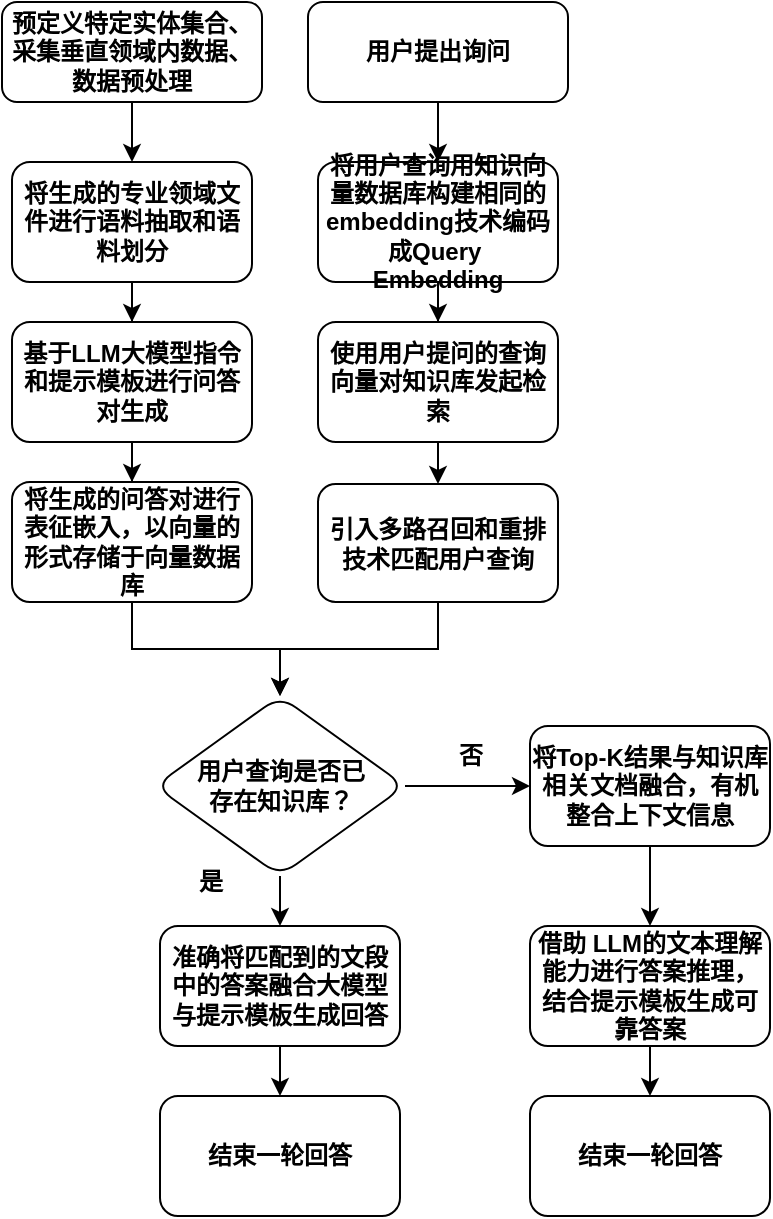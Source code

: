 <mxfile version="21.3.8" type="github" pages="4">
  <diagram id="C5RBs43oDa-KdzZeNtuy" name="Page-1">
    <mxGraphModel dx="795" dy="630" grid="1" gridSize="10" guides="1" tooltips="1" connect="1" arrows="0" fold="1" page="0" pageScale="1" pageWidth="827" pageHeight="1169" math="0" shadow="0">
      <root>
        <mxCell id="WIyWlLk6GJQsqaUBKTNV-0" />
        <mxCell id="WIyWlLk6GJQsqaUBKTNV-1" parent="WIyWlLk6GJQsqaUBKTNV-0" />
        <mxCell id="pO1PlLlpX6BgmMhYATf7-2" value="" style="edgeStyle=orthogonalEdgeStyle;rounded=0;orthogonalLoop=1;jettySize=auto;html=1;fontStyle=1;fontFamily=Helvetica;" edge="1" parent="WIyWlLk6GJQsqaUBKTNV-1" source="pO1PlLlpX6BgmMhYATf7-0" target="pO1PlLlpX6BgmMhYATf7-1">
          <mxGeometry relative="1" as="geometry" />
        </mxCell>
        <mxCell id="pO1PlLlpX6BgmMhYATf7-0" value="预定义特定实体集合、采集垂直领域内数据、数据预处理" style="rounded=1;whiteSpace=wrap;html=1;fontSize=12;glass=0;strokeWidth=1;shadow=0;fontStyle=1;fontFamily=Helvetica;" vertex="1" parent="WIyWlLk6GJQsqaUBKTNV-1">
          <mxGeometry x="596" y="63" width="130" height="50" as="geometry" />
        </mxCell>
        <mxCell id="pO1PlLlpX6BgmMhYATf7-4" value="" style="edgeStyle=orthogonalEdgeStyle;rounded=0;orthogonalLoop=1;jettySize=auto;html=1;fontStyle=1;fontFamily=Helvetica;" edge="1" parent="WIyWlLk6GJQsqaUBKTNV-1" source="pO1PlLlpX6BgmMhYATf7-1" target="pO1PlLlpX6BgmMhYATf7-3">
          <mxGeometry relative="1" as="geometry" />
        </mxCell>
        <mxCell id="pO1PlLlpX6BgmMhYATf7-1" value="将生成的专业领域文件进行语料抽取和语料划分" style="whiteSpace=wrap;html=1;rounded=1;glass=0;strokeWidth=1;shadow=0;fontStyle=1;fontFamily=Helvetica;" vertex="1" parent="WIyWlLk6GJQsqaUBKTNV-1">
          <mxGeometry x="601" y="143" width="120" height="60" as="geometry" />
        </mxCell>
        <mxCell id="pO1PlLlpX6BgmMhYATf7-6" value="" style="edgeStyle=orthogonalEdgeStyle;rounded=0;orthogonalLoop=1;jettySize=auto;html=1;fontStyle=1;fontFamily=Helvetica;" edge="1" parent="WIyWlLk6GJQsqaUBKTNV-1" source="pO1PlLlpX6BgmMhYATf7-3" target="pO1PlLlpX6BgmMhYATf7-5">
          <mxGeometry relative="1" as="geometry" />
        </mxCell>
        <mxCell id="pO1PlLlpX6BgmMhYATf7-3" value="&lt;p class=&quot;MsoNormal&quot;&gt;基于LLM大模型指令和提示模板进行问答对生成&lt;/p&gt;" style="rounded=1;whiteSpace=wrap;html=1;glass=0;strokeWidth=1;shadow=0;fontStyle=1;fontFamily=Helvetica;" vertex="1" parent="WIyWlLk6GJQsqaUBKTNV-1">
          <mxGeometry x="601" y="223" width="120" height="60" as="geometry" />
        </mxCell>
        <mxCell id="pO1PlLlpX6BgmMhYATf7-33" style="edgeStyle=orthogonalEdgeStyle;rounded=0;orthogonalLoop=1;jettySize=auto;html=1;exitX=0.5;exitY=1;exitDx=0;exitDy=0;entryX=0.5;entryY=0;entryDx=0;entryDy=0;" edge="1" parent="WIyWlLk6GJQsqaUBKTNV-1" source="pO1PlLlpX6BgmMhYATf7-5" target="pO1PlLlpX6BgmMhYATf7-23">
          <mxGeometry relative="1" as="geometry" />
        </mxCell>
        <mxCell id="pO1PlLlpX6BgmMhYATf7-5" value="将生成的问答对进行表征嵌入，以向量的形式存储于向量数据库" style="rounded=1;whiteSpace=wrap;html=1;glass=0;strokeWidth=1;shadow=0;fontStyle=1;fontFamily=Helvetica;" vertex="1" parent="WIyWlLk6GJQsqaUBKTNV-1">
          <mxGeometry x="601" y="303" width="120" height="60" as="geometry" />
        </mxCell>
        <mxCell id="pO1PlLlpX6BgmMhYATf7-7" value="" style="edgeStyle=orthogonalEdgeStyle;rounded=0;orthogonalLoop=1;jettySize=auto;html=1;fontStyle=1;fontFamily=Helvetica;" edge="1" parent="WIyWlLk6GJQsqaUBKTNV-1" source="pO1PlLlpX6BgmMhYATf7-8" target="pO1PlLlpX6BgmMhYATf7-10">
          <mxGeometry relative="1" as="geometry" />
        </mxCell>
        <mxCell id="pO1PlLlpX6BgmMhYATf7-8" value="用户提出询问" style="rounded=1;whiteSpace=wrap;html=1;fontSize=12;glass=0;strokeWidth=1;shadow=0;fontStyle=1;fontFamily=Helvetica;" vertex="1" parent="WIyWlLk6GJQsqaUBKTNV-1">
          <mxGeometry x="749" y="63" width="130" height="50" as="geometry" />
        </mxCell>
        <mxCell id="pO1PlLlpX6BgmMhYATf7-9" value="" style="edgeStyle=orthogonalEdgeStyle;rounded=0;orthogonalLoop=1;jettySize=auto;html=1;fontStyle=1;fontFamily=Helvetica;" edge="1" parent="WIyWlLk6GJQsqaUBKTNV-1" source="pO1PlLlpX6BgmMhYATf7-10" target="pO1PlLlpX6BgmMhYATf7-12">
          <mxGeometry relative="1" as="geometry" />
        </mxCell>
        <mxCell id="pO1PlLlpX6BgmMhYATf7-10" value="&lt;p class=&quot;MsoNormal&quot;&gt;将用户查询用知识向量数据库构建相同的embedding技术编码成Query&amp;nbsp; Embedding&lt;/p&gt;" style="whiteSpace=wrap;html=1;rounded=1;glass=0;strokeWidth=1;shadow=0;fontStyle=1;fontFamily=Helvetica;" vertex="1" parent="WIyWlLk6GJQsqaUBKTNV-1">
          <mxGeometry x="754" y="143" width="120" height="60" as="geometry" />
        </mxCell>
        <mxCell id="pO1PlLlpX6BgmMhYATf7-11" value="" style="edgeStyle=orthogonalEdgeStyle;rounded=0;orthogonalLoop=1;jettySize=auto;html=1;fontStyle=1;fontFamily=Helvetica;" edge="1" parent="WIyWlLk6GJQsqaUBKTNV-1" source="pO1PlLlpX6BgmMhYATf7-12" target="pO1PlLlpX6BgmMhYATf7-13">
          <mxGeometry relative="1" as="geometry" />
        </mxCell>
        <mxCell id="pO1PlLlpX6BgmMhYATf7-12" value="&lt;p class=&quot;MsoNormal&quot;&gt;使用用户提问的查询向量对知识库发起检索&lt;/p&gt;" style="rounded=1;whiteSpace=wrap;html=1;glass=0;strokeWidth=1;shadow=0;fontStyle=1;fontFamily=Helvetica;" vertex="1" parent="WIyWlLk6GJQsqaUBKTNV-1">
          <mxGeometry x="754" y="223" width="120" height="60" as="geometry" />
        </mxCell>
        <mxCell id="pO1PlLlpX6BgmMhYATf7-36" value="" style="edgeStyle=orthogonalEdgeStyle;rounded=0;orthogonalLoop=1;jettySize=auto;html=1;exitX=0.5;exitY=1;exitDx=0;exitDy=0;entryX=0.5;entryY=0;entryDx=0;entryDy=0;spacingBottom=5;" edge="1" parent="WIyWlLk6GJQsqaUBKTNV-1" source="pO1PlLlpX6BgmMhYATf7-13" target="pO1PlLlpX6BgmMhYATf7-23">
          <mxGeometry relative="1" as="geometry" />
        </mxCell>
        <mxCell id="pO1PlLlpX6BgmMhYATf7-13" value="引入多路召回和重排技术匹配用户查询" style="rounded=1;whiteSpace=wrap;html=1;glass=0;strokeWidth=1;shadow=0;fontStyle=1;fontFamily=Helvetica;" vertex="1" parent="WIyWlLk6GJQsqaUBKTNV-1">
          <mxGeometry x="754" y="304" width="120" height="59" as="geometry" />
        </mxCell>
        <mxCell id="pO1PlLlpX6BgmMhYATf7-18" value="" style="edgeStyle=orthogonalEdgeStyle;rounded=0;orthogonalLoop=1;jettySize=auto;html=1;fontStyle=1;fontFamily=Helvetica;" edge="1" parent="WIyWlLk6GJQsqaUBKTNV-1" source="pO1PlLlpX6BgmMhYATf7-15" target="pO1PlLlpX6BgmMhYATf7-17">
          <mxGeometry relative="1" as="geometry" />
        </mxCell>
        <mxCell id="pO1PlLlpX6BgmMhYATf7-15" value="将Top-K结果与知识库相关文档融合，有机整合上下文信息" style="rounded=1;whiteSpace=wrap;html=1;glass=0;strokeWidth=1;shadow=0;fontStyle=1;fontFamily=Helvetica;" vertex="1" parent="WIyWlLk6GJQsqaUBKTNV-1">
          <mxGeometry x="860" y="425" width="120" height="60" as="geometry" />
        </mxCell>
        <mxCell id="pO1PlLlpX6BgmMhYATf7-20" value="" style="edgeStyle=orthogonalEdgeStyle;rounded=0;orthogonalLoop=1;jettySize=auto;html=1;fontStyle=1;fontFamily=Helvetica;" edge="1" parent="WIyWlLk6GJQsqaUBKTNV-1" source="pO1PlLlpX6BgmMhYATf7-17" target="pO1PlLlpX6BgmMhYATf7-19">
          <mxGeometry relative="1" as="geometry" />
        </mxCell>
        <mxCell id="pO1PlLlpX6BgmMhYATf7-17" value="借助&amp;nbsp;LLM的文本理解能力进行答案推理，结合提示模板生成可靠答案" style="rounded=1;whiteSpace=wrap;html=1;glass=0;strokeWidth=1;shadow=0;fontStyle=1;fontFamily=Helvetica;" vertex="1" parent="WIyWlLk6GJQsqaUBKTNV-1">
          <mxGeometry x="860" y="525" width="120" height="60" as="geometry" />
        </mxCell>
        <mxCell id="pO1PlLlpX6BgmMhYATf7-19" value="结束一轮回答" style="rounded=1;whiteSpace=wrap;html=1;glass=0;strokeWidth=1;shadow=0;fontStyle=1;fontFamily=Helvetica;" vertex="1" parent="WIyWlLk6GJQsqaUBKTNV-1">
          <mxGeometry x="860" y="610" width="120" height="60" as="geometry" />
        </mxCell>
        <mxCell id="pO1PlLlpX6BgmMhYATf7-26" value="" style="edgeStyle=orthogonalEdgeStyle;rounded=0;orthogonalLoop=1;jettySize=auto;html=1;fontStyle=1;fontFamily=Helvetica;" edge="1" parent="WIyWlLk6GJQsqaUBKTNV-1" source="pO1PlLlpX6BgmMhYATf7-23" target="pO1PlLlpX6BgmMhYATf7-25">
          <mxGeometry relative="1" as="geometry" />
        </mxCell>
        <mxCell id="pO1PlLlpX6BgmMhYATf7-28" value="" style="edgeStyle=orthogonalEdgeStyle;rounded=0;orthogonalLoop=1;jettySize=auto;html=1;fontStyle=1;fontFamily=Helvetica;" edge="1" parent="WIyWlLk6GJQsqaUBKTNV-1" source="pO1PlLlpX6BgmMhYATf7-23">
          <mxGeometry relative="1" as="geometry">
            <mxPoint x="860" y="455" as="targetPoint" />
          </mxGeometry>
        </mxCell>
        <mxCell id="pO1PlLlpX6BgmMhYATf7-23" value="用户查询是否已&lt;br&gt;存在知识库？" style="rhombus;whiteSpace=wrap;html=1;rounded=1;glass=0;strokeWidth=1;shadow=0;fontStyle=1;fontFamily=Helvetica;" vertex="1" parent="WIyWlLk6GJQsqaUBKTNV-1">
          <mxGeometry x="672.5" y="410" width="125" height="90" as="geometry" />
        </mxCell>
        <mxCell id="pO1PlLlpX6BgmMhYATf7-31" value="" style="edgeStyle=orthogonalEdgeStyle;rounded=0;orthogonalLoop=1;jettySize=auto;html=1;fontStyle=1;fontFamily=Helvetica;" edge="1" parent="WIyWlLk6GJQsqaUBKTNV-1" source="pO1PlLlpX6BgmMhYATf7-25" target="pO1PlLlpX6BgmMhYATf7-30">
          <mxGeometry relative="1" as="geometry" />
        </mxCell>
        <mxCell id="pO1PlLlpX6BgmMhYATf7-25" value="准确将匹配到的文段中的答案融合大模型与提示模板生成回答" style="rounded=1;whiteSpace=wrap;html=1;glass=0;strokeWidth=1;shadow=0;fontStyle=1;fontFamily=Helvetica;" vertex="1" parent="WIyWlLk6GJQsqaUBKTNV-1">
          <mxGeometry x="675" y="525" width="120" height="60" as="geometry" />
        </mxCell>
        <mxCell id="pO1PlLlpX6BgmMhYATf7-29" value="是" style="text;html=1;align=center;verticalAlign=middle;resizable=0;points=[];autosize=1;strokeColor=none;fillColor=none;fontStyle=1;fontFamily=Helvetica;" vertex="1" parent="WIyWlLk6GJQsqaUBKTNV-1">
          <mxGeometry x="685" y="490" width="30" height="26" as="geometry" />
        </mxCell>
        <mxCell id="pO1PlLlpX6BgmMhYATf7-30" value="结束一轮回答" style="rounded=1;whiteSpace=wrap;html=1;glass=0;strokeWidth=1;shadow=0;fontStyle=1;fontFamily=Helvetica;" vertex="1" parent="WIyWlLk6GJQsqaUBKTNV-1">
          <mxGeometry x="675" y="610" width="120" height="60" as="geometry" />
        </mxCell>
        <mxCell id="pO1PlLlpX6BgmMhYATf7-32" value="否" style="text;html=1;align=center;verticalAlign=middle;resizable=0;points=[];autosize=1;strokeColor=none;fillColor=none;fontStyle=1;fontFamily=Helvetica;" vertex="1" parent="WIyWlLk6GJQsqaUBKTNV-1">
          <mxGeometry x="815" y="427" width="30" height="26" as="geometry" />
        </mxCell>
      </root>
    </mxGraphModel>
  </diagram>
  <diagram id="XXCvhHnXPWYsY6MiBfB2" name="划分语料">
    <mxGraphModel dx="-129" dy="436" grid="0" gridSize="10" guides="1" tooltips="1" connect="1" arrows="1" fold="1" page="0" pageScale="1" pageWidth="827" pageHeight="1169" math="0" shadow="0">
      <root>
        <mxCell id="0" />
        <mxCell id="1" parent="0" />
        <mxCell id="E5J971-Q27gMZlBGy_2f-1" style="edgeStyle=orthogonalEdgeStyle;rounded=0;orthogonalLoop=1;jettySize=auto;html=1;exitX=1;exitY=0.5;exitDx=0;exitDy=0;entryX=0;entryY=0.5;entryDx=0;entryDy=0;fontStyle=1;fontFamily=Times New Roman;fontSize=10;verticalAlign=middle;horizontal=1;" edge="1" parent="1" source="E5J971-Q27gMZlBGy_2f-2" target="E5J971-Q27gMZlBGy_2f-4">
          <mxGeometry relative="1" as="geometry">
            <mxPoint x="778.667" y="50.167" as="targetPoint" />
          </mxGeometry>
        </mxCell>
        <mxCell id="E5J971-Q27gMZlBGy_2f-2" value="&lt;p style=&quot;line-height: 150%;&quot;&gt;PDF、Word、Markdown和图片等多种相关语料篇章&lt;/p&gt;" style="ellipse;whiteSpace=wrap;html=1;fontStyle=1;fontFamily=Times New Roman;fontSize=10;verticalAlign=middle;horizontal=1;" vertex="1" parent="1">
          <mxGeometry x="612" y="8.5" width="125" height="83" as="geometry" />
        </mxCell>
        <mxCell id="E5J971-Q27gMZlBGy_2f-3" style="edgeStyle=orthogonalEdgeStyle;rounded=0;orthogonalLoop=1;jettySize=auto;html=1;exitX=1;exitY=0.5;exitDx=0;exitDy=0;fontStyle=1;fontFamily=Times New Roman;fontSize=10;verticalAlign=middle;horizontal=1;" edge="1" parent="1" source="E5J971-Q27gMZlBGy_2f-4">
          <mxGeometry relative="1" as="geometry">
            <mxPoint x="995.333" y="50.167" as="targetPoint" />
          </mxGeometry>
        </mxCell>
        <mxCell id="E5J971-Q27gMZlBGy_2f-4" value="&lt;p style=&quot;line-height: 150%;&quot;&gt;使用中文文本分割模型zh_core_web_sm&amp;nbsp;&lt;/p&gt;" style="rounded=1;whiteSpace=wrap;html=1;fontStyle=1;fontFamily=Times New Roman;fontSize=10;verticalAlign=middle;horizontal=1;" vertex="1" parent="1">
          <mxGeometry x="805" y="20" width="120" height="60" as="geometry" />
        </mxCell>
        <mxCell id="E5J971-Q27gMZlBGy_2f-5" value="数据输入" style="text;html=1;align=center;verticalAlign=middle;resizable=0;points=[];autosize=1;strokeColor=none;fillColor=none;fontStyle=1;fontFamily=Times New Roman;fontSize=10;horizontal=1;" vertex="1" parent="1">
          <mxGeometry x="744" y="25" width="58" height="24" as="geometry" />
        </mxCell>
        <mxCell id="E5J971-Q27gMZlBGy_2f-6" style="edgeStyle=orthogonalEdgeStyle;rounded=0;orthogonalLoop=1;jettySize=auto;html=1;exitX=0.5;exitY=1;exitDx=0;exitDy=0;entryX=0.5;entryY=0;entryDx=0;entryDy=0;fontStyle=1;fontFamily=Times New Roman;fontSize=10;verticalAlign=middle;horizontal=1;" edge="1" parent="1" source="E5J971-Q27gMZlBGy_2f-7" target="E5J971-Q27gMZlBGy_2f-10">
          <mxGeometry relative="1" as="geometry" />
        </mxCell>
        <mxCell id="E5J971-Q27gMZlBGy_2f-7" value="&lt;p style=&quot;line-height: 150%;&quot;&gt;句子级文本&lt;br style=&quot;font-size: 10px;&quot;&gt;1.————&lt;br style=&quot;font-size: 10px;&quot;&gt;2.————&lt;br style=&quot;font-size: 10px;&quot;&gt;......&lt;/p&gt;" style="ellipse;whiteSpace=wrap;html=1;fontStyle=1;fontFamily=Times New Roman;fontSize=10;verticalAlign=middle;horizontal=1;" vertex="1" parent="1">
          <mxGeometry x="994" y="10" width="120" height="80" as="geometry" />
        </mxCell>
        <mxCell id="E5J971-Q27gMZlBGy_2f-8" value="模型输出" style="text;html=1;align=center;verticalAlign=middle;resizable=0;points=[];autosize=1;strokeColor=none;fillColor=none;fontStyle=1;fontFamily=Times New Roman;fontSize=10;horizontal=1;" vertex="1" parent="1">
          <mxGeometry x="929" y="25" width="58" height="24" as="geometry" />
        </mxCell>
        <mxCell id="E5J971-Q27gMZlBGy_2f-9" style="edgeStyle=orthogonalEdgeStyle;rounded=0;orthogonalLoop=1;jettySize=auto;html=1;exitX=0;exitY=0.5;exitDx=0;exitDy=0;fontStyle=1;fontFamily=Times New Roman;fontSize=10;verticalAlign=middle;horizontal=1;" edge="1" parent="1" source="E5J971-Q27gMZlBGy_2f-10" target="E5J971-Q27gMZlBGy_2f-13">
          <mxGeometry relative="1" as="geometry" />
        </mxCell>
        <mxCell id="E5J971-Q27gMZlBGy_2f-10" value="&lt;div style=&quot;font-size: 10px; line-height: 150%;&quot;&gt;划分后文段 i&lt;/div&gt;&lt;div style=&quot;font-size: 10px; line-height: 150%;&quot;&gt;&lt;span style=&quot;font-weight: normal; font-size: 10px;&quot;&gt;(文段长度N &amp;lt;= L)&lt;/span&gt;&lt;/div&gt;&lt;div style=&quot;font-size: 10px; line-height: 150%;&quot;&gt;&lt;span style=&quot;font-weight: normal; font-size: 10px;&quot;&gt;1.——2.——...&lt;br style=&quot;font-size: 10px;&quot;&gt;m.——。&lt;/span&gt;&lt;/div&gt;" style="ellipse;whiteSpace=wrap;html=1;fontStyle=1;fontFamily=Times New Roman;fontSize=10;verticalAlign=middle;horizontal=1;" vertex="1" parent="1">
          <mxGeometry x="994" y="144" width="120" height="80" as="geometry" />
        </mxCell>
        <mxCell id="E5J971-Q27gMZlBGy_2f-11" value="设置最大文段长度为L(变量)，&lt;br style=&quot;font-size: 10px;&quot;&gt;按序抽取m个句子组成文段" style="text;html=1;align=left;verticalAlign=middle;resizable=0;points=[];autosize=1;strokeColor=none;fillColor=none;fontStyle=1;fontFamily=Times New Roman;fontSize=10;horizontal=1;" vertex="1" parent="1">
          <mxGeometry x="918" y="98" width="151" height="36" as="geometry" />
        </mxCell>
        <mxCell id="E5J971-Q27gMZlBGy_2f-12" style="edgeStyle=orthogonalEdgeStyle;rounded=0;orthogonalLoop=1;jettySize=auto;html=1;exitX=0;exitY=0.5;exitDx=0;exitDy=0;fontStyle=1;fontFamily=Times New Roman;fontSize=10;verticalAlign=middle;horizontal=1;" edge="1" parent="1" source="E5J971-Q27gMZlBGy_2f-13" target="E5J971-Q27gMZlBGy_2f-14">
          <mxGeometry relative="1" as="geometry" />
        </mxCell>
        <mxCell id="E5J971-Q27gMZlBGy_2f-13" value="上下文拓展" style="rounded=1;whiteSpace=wrap;html=1;fontStyle=1;fontFamily=Times New Roman;fontSize=10;verticalAlign=middle;horizontal=1;" vertex="1" parent="1">
          <mxGeometry x="806" y="154" width="120" height="60" as="geometry" />
        </mxCell>
        <mxCell id="E5J971-Q27gMZlBGy_2f-14" value="&lt;p style=&quot;line-height: 95%;&quot;&gt;最终文段 i&lt;br style=&quot;font-size: 10px;&quot;&gt;&lt;/p&gt;&lt;div style=&quot;font-size: 10px; line-height: 95%;&quot;&gt;&lt;span style=&quot;font-weight: normal; font-size: 10px;&quot;&gt;[i-1段末尾内容&lt;/span&gt;&lt;/div&gt;&lt;div style=&quot;font-size: 10px; line-height: 95%;&quot;&gt;&lt;span style=&quot;font-weight: normal; font-size: 10px;&quot;&gt;+&lt;/span&gt;&lt;/div&gt;&lt;div style=&quot;font-size: 10px; line-height: 95%;&quot;&gt;&lt;span style=&quot;font-weight: normal; font-size: 10px;&quot;&gt;本文段（长度为N）&lt;/span&gt;&lt;/div&gt;&lt;div style=&quot;font-size: 10px; line-height: 95%;&quot;&gt;&lt;span style=&quot;font-weight: normal; font-size: 10px;&quot;&gt;+&lt;/span&gt;&lt;/div&gt;&lt;div style=&quot;font-size: 10px; line-height: 95%;&quot;&gt;&lt;span style=&quot;font-weight: normal; font-size: 10px;&quot;&gt;i+1段起始内容]&lt;/span&gt;&lt;/div&gt;&lt;p&gt;&lt;/p&gt;" style="ellipse;whiteSpace=wrap;html=1;fontStyle=1;fontFamily=Times New Roman;fontSize=10;verticalAlign=middle;horizontal=1;" vertex="1" parent="1">
          <mxGeometry x="612" y="141" width="132" height="85" as="geometry" />
        </mxCell>
        <mxCell id="E5J971-Q27gMZlBGy_2f-15" value="&lt;font style=&quot;font-size: 10px;&quot;&gt;&lt;b style=&quot;font-size: 10px;&quot;&gt;划分结束&lt;/b&gt;&lt;/font&gt;" style="text;html=1;align=center;verticalAlign=middle;resizable=0;points=[];autosize=1;strokeColor=none;fillColor=none;fontFamily=Times New Roman;fontSize=10;horizontal=1;" vertex="1" parent="1">
          <mxGeometry x="748" y="157" width="58" height="24" as="geometry" />
        </mxCell>
      </root>
    </mxGraphModel>
  </diagram>
  <diagram id="njtbPjjBvmQR5lldbw6k" name="模板内容">
    <mxGraphModel dx="815" dy="436" grid="0" gridSize="10" guides="1" tooltips="1" connect="1" arrows="1" fold="1" page="0" pageScale="1" pageWidth="827" pageHeight="1169" math="0" shadow="0">
      <root>
        <mxCell id="0" />
        <mxCell id="1" parent="0" />
        <mxCell id="uVNdJJxEC3TgjfoNK1BZ-1" value="&lt;b&gt;提示模板P1&lt;/b&gt;" style="swimlane;fontStyle=0;childLayout=stackLayout;horizontal=1;startSize=30;horizontalStack=0;resizeParent=1;resizeParentMax=0;resizeLast=0;collapsible=1;marginBottom=0;whiteSpace=wrap;html=1;fontSize=13;fontFamily=Times New Roman;spacing=2;spacingBottom=0;" vertex="1" parent="1">
          <mxGeometry x="-163" y="55" width="295" height="166" as="geometry" />
        </mxCell>
        <mxCell id="uVNdJJxEC3TgjfoNK1BZ-2" value="&lt;h5 style=&quot;text-align: justify; line-height: 150%;&quot;&gt;&lt;font style=&quot;font-size: 10.79px; font-weight: normal;&quot;&gt;现在你是 { &lt;/font&gt;&lt;font style=&quot;font-size: 10.79px;&quot;&gt;目标领域如：中医药领域&lt;/font&gt;&lt;font style=&quot;font-size: 10.79px; font-weight: normal;&quot;&gt; } 专家，请你根据参考文段从5W1H（&lt;/font&gt;&lt;font style=&quot;font-size: 10.79px;&quot;&gt;What、Why、Where、When、Who、How&lt;/font&gt;&lt;font style=&quot;font-size: 10.79px; font-weight: normal;&quot;&gt;）六个维度生成多个问答对，生成的问答对形式为“&lt;/font&gt;&lt;font style=&quot;font-size: 10.79px;&quot;&gt; 问题：xx\n答案：xx&lt;/font&gt;&lt;font style=&quot;font-size: 10.79px; font-weight: normal;&quot;&gt; ”。参考文段为：{ &lt;/font&gt;&lt;font style=&quot;font-size: 10.79px;&quot;&gt;参考文段内容 &lt;/font&gt;&lt;font style=&quot;font-size: 10.79px; font-weight: normal;&quot;&gt;}&lt;/font&gt;&lt;/h5&gt;" style="text;strokeColor=none;fillColor=none;align=center;verticalAlign=middle;spacingLeft=4;spacingRight=4;overflow=hidden;points=[[0,0.5],[1,0.5]];portConstraint=eastwest;rotatable=0;whiteSpace=wrap;html=1;fontSize=13;fontFamily=Times New Roman;spacing=2;spacingBottom=0;" vertex="1" parent="uVNdJJxEC3TgjfoNK1BZ-1">
          <mxGeometry y="30" width="295" height="136" as="geometry" />
        </mxCell>
        <mxCell id="uVNdJJxEC3TgjfoNK1BZ-5" value="&lt;b&gt;提示模板P2&lt;/b&gt;" style="swimlane;fontStyle=0;childLayout=stackLayout;horizontal=1;startSize=30;horizontalStack=0;resizeParent=1;resizeParentMax=0;resizeLast=0;collapsible=1;marginBottom=0;whiteSpace=wrap;html=1;fontSize=13;fontFamily=Times New Roman;spacing=2;spacingBottom=0;" vertex="1" parent="1">
          <mxGeometry x="132" y="55" width="295" height="166" as="geometry" />
        </mxCell>
        <mxCell id="uVNdJJxEC3TgjfoNK1BZ-6" value="&lt;h6 style=&quot;font-size: 10.79px; line-height: 150%;&quot;&gt;&lt;span style=&quot;font-weight: normal;&quot;&gt;你是一个 { &lt;/span&gt;目标领域&lt;span style=&quot;font-weight: normal;&quot;&gt; } 专家，擅长 { &lt;/span&gt;该语料库涉及内容&lt;span style=&quot;font-weight: normal;&quot;&gt; } 方面的&lt;/span&gt;&lt;span style=&quot;font-weight: normal; background-color: initial;&quot;&gt;知识，需要根据提供的材料来解答用户的问题。不要复述问&lt;/span&gt;&lt;span style=&quot;font-weight: normal; background-color: initial;&quot;&gt;题内容，回答要清晰准确，包含正确关键词。不要胡编乱造。&lt;/span&gt;&lt;span style=&quot;background-color: initial;&quot;&gt;&lt;span style=&quot;font-weight: normal;&quot;&gt;以下是材料：{ &lt;/span&gt;参考文段内容&lt;span style=&quot;font-weight: normal;&quot;&gt; } \n 用户问题为：{ &lt;/span&gt;用户输入的&lt;/span&gt;&lt;span style=&quot;background-color: initial;&quot;&gt;问题&lt;/span&gt;&lt;span style=&quot;font-weight: normal; background-color: initial;&quot;&gt; }&lt;/span&gt;&lt;/h6&gt;" style="text;strokeColor=none;fillColor=none;align=left;verticalAlign=middle;spacingLeft=4;spacingRight=4;overflow=hidden;points=[[0,0.5],[1,0.5]];portConstraint=eastwest;rotatable=0;whiteSpace=wrap;html=1;fontSize=13;fontFamily=Times New Roman;spacing=2;spacingBottom=0;" vertex="1" parent="uVNdJJxEC3TgjfoNK1BZ-5">
          <mxGeometry y="30" width="295" height="136" as="geometry" />
        </mxCell>
        <mxCell id="uVNdJJxEC3TgjfoNK1BZ-7" value="&lt;font face=&quot;Times New Roman&quot; style=&quot;font-size: 12px;&quot;&gt;注：“{&amp;nbsp; }”中内容根据传入的变量内容变化而变化。&lt;/font&gt;" style="rounded=0;whiteSpace=wrap;html=1;" vertex="1" parent="1">
          <mxGeometry x="-163" y="221" width="590" height="24" as="geometry" />
        </mxCell>
      </root>
    </mxGraphModel>
  </diagram>
  <diagram id="CXUJK7zn44fPAN5Ocjn6" name="多路召回">
    <mxGraphModel dx="1254" dy="1298" grid="0" gridSize="10" guides="1" tooltips="1" connect="1" arrows="1" fold="1" page="0" pageScale="1" pageWidth="827" pageHeight="1169" math="0" shadow="0">
      <root>
        <mxCell id="0" />
        <mxCell id="1" parent="0" />
        <mxCell id="EbyetwXn2sGjW-jgFA0B-24" style="edgeStyle=orthogonalEdgeStyle;rounded=0;orthogonalLoop=1;jettySize=auto;html=1;entryX=0;entryY=0.5;entryDx=0;entryDy=0;" edge="1" parent="1" source="EbyetwXn2sGjW-jgFA0B-4" target="EbyetwXn2sGjW-jgFA0B-6">
          <mxGeometry relative="1" as="geometry" />
        </mxCell>
        <mxCell id="EbyetwXn2sGjW-jgFA0B-29" style="edgeStyle=orthogonalEdgeStyle;rounded=0;orthogonalLoop=1;jettySize=auto;html=1;entryX=0;entryY=0.5;entryDx=0;entryDy=0;" edge="1" parent="1" source="EbyetwXn2sGjW-jgFA0B-4" target="EbyetwXn2sGjW-jgFA0B-28">
          <mxGeometry relative="1" as="geometry" />
        </mxCell>
        <mxCell id="EbyetwXn2sGjW-jgFA0B-4" value="用户Query" style="whiteSpace=wrap;html=1;rounded=0;" vertex="1" parent="1">
          <mxGeometry x="-3" y="25" width="120" height="60" as="geometry" />
        </mxCell>
        <mxCell id="EbyetwXn2sGjW-jgFA0B-33" style="edgeStyle=orthogonalEdgeStyle;rounded=0;orthogonalLoop=1;jettySize=auto;html=1;entryX=0;entryY=0.5;entryDx=0;entryDy=0;" edge="1" parent="1" source="EbyetwXn2sGjW-jgFA0B-6" target="EbyetwXn2sGjW-jgFA0B-17">
          <mxGeometry relative="1" as="geometry" />
        </mxCell>
        <mxCell id="EbyetwXn2sGjW-jgFA0B-6" value="bge-large-zh-v1.5进行表征嵌入得到语义" style="rounded=0;whiteSpace=wrap;html=1;" vertex="1" parent="1">
          <mxGeometry x="185" y="-19" width="120" height="60" as="geometry" />
        </mxCell>
        <mxCell id="EbyetwXn2sGjW-jgFA0B-17" value="" style="shape=datastore;whiteSpace=wrap;html=1;" vertex="1" parent="1">
          <mxGeometry x="406" y="19" width="55" height="66" as="geometry" />
        </mxCell>
        <mxCell id="EbyetwXn2sGjW-jgFA0B-37" value="" style="edgeStyle=orthogonalEdgeStyle;rounded=0;orthogonalLoop=1;jettySize=auto;html=1;" edge="1" parent="1" source="EbyetwXn2sGjW-jgFA0B-20" target="EbyetwXn2sGjW-jgFA0B-36">
          <mxGeometry relative="1" as="geometry" />
        </mxCell>
        <mxCell id="EbyetwXn2sGjW-jgFA0B-20" value="&lt;font style=&quot;font-size: 10px;&quot;&gt;向量&lt;br&gt;数据库&lt;/font&gt;" style="text;html=1;align=center;verticalAlign=middle;resizable=0;points=[];autosize=1;strokeColor=none;fillColor=none;" vertex="1" parent="1">
          <mxGeometry x="409.5" y="38" width="48" height="41" as="geometry" />
        </mxCell>
        <mxCell id="EbyetwXn2sGjW-jgFA0B-26" value="向量查询" style="text;html=1;align=center;verticalAlign=middle;resizable=0;points=[];autosize=1;strokeColor=none;fillColor=none;" vertex="1" parent="1">
          <mxGeometry x="352" y="-1" width="66" height="26" as="geometry" />
        </mxCell>
        <mxCell id="EbyetwXn2sGjW-jgFA0B-34" style="edgeStyle=orthogonalEdgeStyle;rounded=0;orthogonalLoop=1;jettySize=auto;html=1;entryX=0;entryY=0.5;entryDx=0;entryDy=0;" edge="1" parent="1" source="EbyetwXn2sGjW-jgFA0B-28" target="EbyetwXn2sGjW-jgFA0B-17">
          <mxGeometry relative="1" as="geometry" />
        </mxCell>
        <mxCell id="EbyetwXn2sGjW-jgFA0B-28" value="BM25算法" style="rounded=0;whiteSpace=wrap;html=1;" vertex="1" parent="1">
          <mxGeometry x="185" y="67" width="120" height="60" as="geometry" />
        </mxCell>
        <mxCell id="EbyetwXn2sGjW-jgFA0B-32" value="文本统计查询" style="text;html=1;align=center;verticalAlign=middle;resizable=0;points=[];autosize=1;strokeColor=none;fillColor=none;" vertex="1" parent="1">
          <mxGeometry x="358" y="84" width="90" height="26" as="geometry" />
        </mxCell>
        <mxCell id="EbyetwXn2sGjW-jgFA0B-39" value="" style="edgeStyle=orthogonalEdgeStyle;rounded=0;orthogonalLoop=1;jettySize=auto;html=1;" edge="1" parent="1" source="EbyetwXn2sGjW-jgFA0B-36" target="EbyetwXn2sGjW-jgFA0B-38">
          <mxGeometry relative="1" as="geometry" />
        </mxCell>
        <mxCell id="EbyetwXn2sGjW-jgFA0B-36" value="bge-reranker-large模型评估重排" style="whiteSpace=wrap;html=1;" vertex="1" parent="1">
          <mxGeometry x="501.5" y="28.5" width="120" height="60" as="geometry" />
        </mxCell>
        <mxCell id="EbyetwXn2sGjW-jgFA0B-38" value="Top-k结果" style="whiteSpace=wrap;html=1;" vertex="1" parent="1">
          <mxGeometry x="701.5" y="28.5" width="120" height="60" as="geometry" />
        </mxCell>
      </root>
    </mxGraphModel>
  </diagram>
</mxfile>
